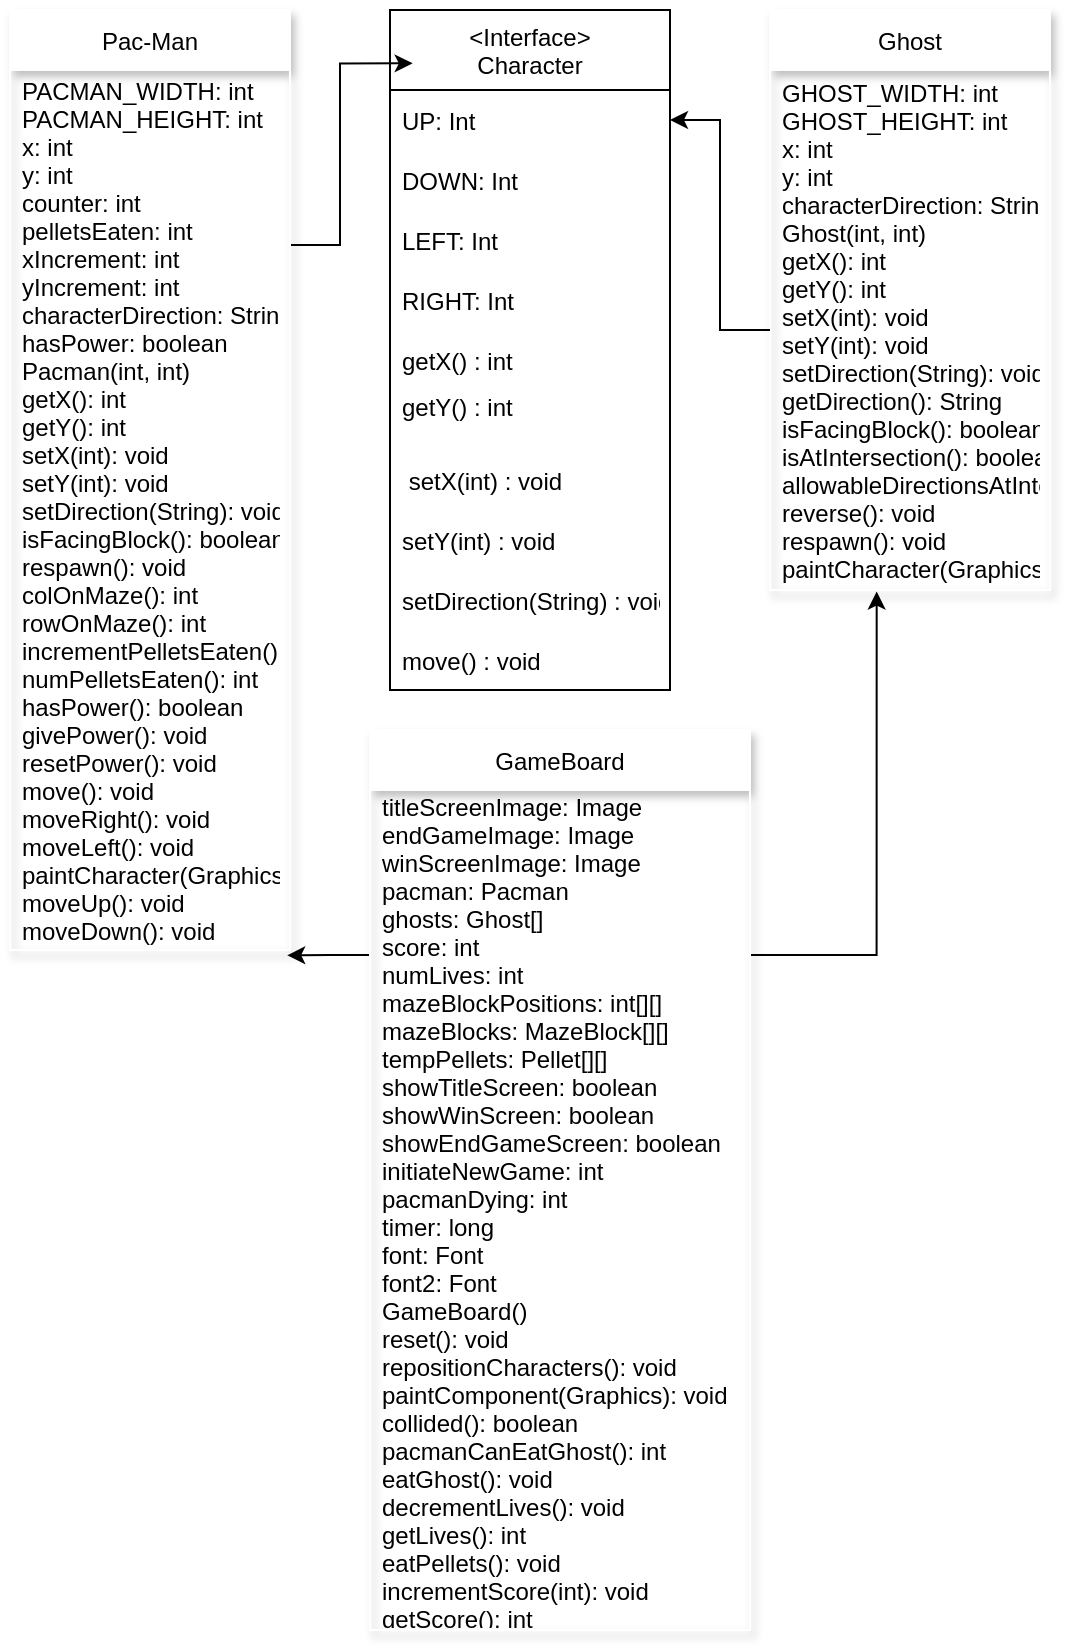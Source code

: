 <mxfile version="20.0.4" type="github">
  <diagram id="5RfQ09nLDHoiQ7gLYLLj" name="Page-1">
    <mxGraphModel dx="981" dy="446" grid="1" gridSize="10" guides="1" tooltips="1" connect="1" arrows="1" fold="1" page="1" pageScale="1" pageWidth="850" pageHeight="1100" math="0" shadow="0">
      <root>
        <mxCell id="0" />
        <mxCell id="1" parent="0" />
        <mxCell id="3GK-i9OPjYvwQAeM_BUQ-1" value="&lt;Interface&gt;&#xa;Character" style="swimlane;fontStyle=0;childLayout=stackLayout;horizontal=1;startSize=40;horizontalStack=0;resizeParent=1;resizeParentMax=0;resizeLast=0;collapsible=1;marginBottom=0;" parent="1" vertex="1">
          <mxGeometry x="230" y="40" width="140" height="340" as="geometry">
            <mxRectangle x="350" y="470" width="100" height="40" as="alternateBounds" />
          </mxGeometry>
        </mxCell>
        <mxCell id="3GK-i9OPjYvwQAeM_BUQ-2" value="UP: Int" style="text;strokeColor=none;fillColor=none;align=left;verticalAlign=middle;spacingLeft=4;spacingRight=4;overflow=hidden;points=[[0,0.5],[1,0.5]];portConstraint=eastwest;rotatable=0;" parent="3GK-i9OPjYvwQAeM_BUQ-1" vertex="1">
          <mxGeometry y="40" width="140" height="30" as="geometry" />
        </mxCell>
        <mxCell id="3GK-i9OPjYvwQAeM_BUQ-3" value="DOWN: Int" style="text;strokeColor=none;fillColor=none;align=left;verticalAlign=middle;spacingLeft=4;spacingRight=4;overflow=hidden;points=[[0,0.5],[1,0.5]];portConstraint=eastwest;rotatable=0;" parent="3GK-i9OPjYvwQAeM_BUQ-1" vertex="1">
          <mxGeometry y="70" width="140" height="30" as="geometry" />
        </mxCell>
        <mxCell id="3GK-i9OPjYvwQAeM_BUQ-4" value="LEFT: Int" style="text;strokeColor=none;fillColor=none;align=left;verticalAlign=middle;spacingLeft=4;spacingRight=4;overflow=hidden;points=[[0,0.5],[1,0.5]];portConstraint=eastwest;rotatable=0;" parent="3GK-i9OPjYvwQAeM_BUQ-1" vertex="1">
          <mxGeometry y="100" width="140" height="30" as="geometry" />
        </mxCell>
        <mxCell id="3GK-i9OPjYvwQAeM_BUQ-22" value="RIGHT: Int" style="text;strokeColor=none;fillColor=none;align=left;verticalAlign=middle;spacingLeft=4;spacingRight=4;overflow=hidden;points=[[0,0.5],[1,0.5]];portConstraint=eastwest;rotatable=0;" parent="3GK-i9OPjYvwQAeM_BUQ-1" vertex="1">
          <mxGeometry y="130" width="140" height="30" as="geometry" />
        </mxCell>
        <mxCell id="3GK-i9OPjYvwQAeM_BUQ-29" value="getX() : int" style="text;strokeColor=none;fillColor=none;align=left;verticalAlign=middle;spacingLeft=4;spacingRight=4;overflow=hidden;points=[[0,0.5],[1,0.5]];portConstraint=eastwest;rotatable=0;" parent="3GK-i9OPjYvwQAeM_BUQ-1" vertex="1">
          <mxGeometry y="160" width="140" height="30" as="geometry" />
        </mxCell>
        <mxCell id="3GK-i9OPjYvwQAeM_BUQ-33" value="getY() : int&#xa;" style="text;strokeColor=none;fillColor=none;align=left;verticalAlign=middle;spacingLeft=4;spacingRight=4;overflow=hidden;points=[[0,0.5],[1,0.5]];portConstraint=eastwest;rotatable=0;" parent="3GK-i9OPjYvwQAeM_BUQ-1" vertex="1">
          <mxGeometry y="190" width="140" height="30" as="geometry" />
        </mxCell>
        <mxCell id="3GK-i9OPjYvwQAeM_BUQ-32" value=" setX(int) : void" style="text;strokeColor=none;fillColor=none;align=left;verticalAlign=middle;spacingLeft=4;spacingRight=4;overflow=hidden;points=[[0,0.5],[1,0.5]];portConstraint=eastwest;rotatable=0;" parent="3GK-i9OPjYvwQAeM_BUQ-1" vertex="1">
          <mxGeometry y="220" width="140" height="30" as="geometry" />
        </mxCell>
        <mxCell id="3GK-i9OPjYvwQAeM_BUQ-31" value="setY(int) : void" style="text;strokeColor=none;fillColor=none;align=left;verticalAlign=middle;spacingLeft=4;spacingRight=4;overflow=hidden;points=[[0,0.5],[1,0.5]];portConstraint=eastwest;rotatable=0;" parent="3GK-i9OPjYvwQAeM_BUQ-1" vertex="1">
          <mxGeometry y="250" width="140" height="30" as="geometry" />
        </mxCell>
        <mxCell id="3GK-i9OPjYvwQAeM_BUQ-30" value="setDirection(String) : void" style="text;strokeColor=none;fillColor=none;align=left;verticalAlign=middle;spacingLeft=4;spacingRight=4;overflow=hidden;points=[[0,0.5],[1,0.5]];portConstraint=eastwest;rotatable=0;" parent="3GK-i9OPjYvwQAeM_BUQ-1" vertex="1">
          <mxGeometry y="280" width="140" height="30" as="geometry" />
        </mxCell>
        <mxCell id="3GK-i9OPjYvwQAeM_BUQ-34" value="move() : void" style="text;strokeColor=none;fillColor=none;align=left;verticalAlign=middle;spacingLeft=4;spacingRight=4;overflow=hidden;points=[[0,0.5],[1,0.5]];portConstraint=eastwest;rotatable=0;" parent="3GK-i9OPjYvwQAeM_BUQ-1" vertex="1">
          <mxGeometry y="310" width="140" height="30" as="geometry" />
        </mxCell>
        <mxCell id="3GK-i9OPjYvwQAeM_BUQ-46" style="edgeStyle=orthogonalEdgeStyle;rounded=0;orthogonalLoop=1;jettySize=auto;html=1;exitX=1;exitY=0.25;exitDx=0;exitDy=0;entryX=0.081;entryY=-0.444;entryDx=0;entryDy=0;entryPerimeter=0;" parent="1" source="3GK-i9OPjYvwQAeM_BUQ-35" target="3GK-i9OPjYvwQAeM_BUQ-2" edge="1">
          <mxGeometry relative="1" as="geometry" />
        </mxCell>
        <mxCell id="3GK-i9OPjYvwQAeM_BUQ-35" value="Pac-Man" style="swimlane;fontStyle=0;childLayout=stackLayout;horizontal=1;startSize=30;horizontalStack=0;resizeParent=1;resizeParentMax=0;resizeLast=0;collapsible=1;marginBottom=0;shadow=1;strokeColor=#FFFFFF;" parent="1" vertex="1">
          <mxGeometry x="40" y="40" width="140" height="470" as="geometry" />
        </mxCell>
        <mxCell id="3GK-i9OPjYvwQAeM_BUQ-36" value="PACMAN_WIDTH: int&#xa;PACMAN_HEIGHT: int&#xa;x: int&#xa;y: int&#xa;counter: int&#xa;pelletsEaten: int&#xa;xIncrement: int&#xa;yIncrement: int&#xa;characterDirection: String&#xa;hasPower: boolean&#xa;Pacman(int, int)&#xa;getX(): int&#xa;getY(): int&#xa;setX(int): void&#xa;setY(int): void&#xa;setDirection(String): void&#xa;isFacingBlock(): boolean&#xa;respawn(): void&#xa;colOnMaze(): int&#xa;rowOnMaze(): int&#xa;incrementPelletsEaten(): void&#xa;numPelletsEaten(): int&#xa;hasPower(): boolean&#xa;givePower(): void&#xa;resetPower(): void&#xa;move(): void&#xa;moveRight(): void&#xa;moveLeft(): void&#xa;paintCharacter(Graphics): void&#xa;moveUp(): void&#xa;moveDown(): void" style="text;strokeColor=none;fillColor=none;align=left;verticalAlign=middle;spacingLeft=4;spacingRight=4;overflow=hidden;points=[[0,0.5],[1,0.5]];portConstraint=eastwest;rotatable=0;shadow=1;" parent="3GK-i9OPjYvwQAeM_BUQ-35" vertex="1">
          <mxGeometry y="30" width="140" height="440" as="geometry" />
        </mxCell>
        <mxCell id="3GK-i9OPjYvwQAeM_BUQ-39" value="Ghost" style="swimlane;fontStyle=0;childLayout=stackLayout;horizontal=1;startSize=30;horizontalStack=0;resizeParent=1;resizeParentMax=0;resizeLast=0;collapsible=1;marginBottom=0;shadow=1;strokeColor=#FFFFFF;" parent="1" vertex="1">
          <mxGeometry x="420" y="40" width="140" height="290" as="geometry" />
        </mxCell>
        <mxCell id="3GK-i9OPjYvwQAeM_BUQ-40" value="GHOST_WIDTH: int&#xa;GHOST_HEIGHT: int&#xa;x: int&#xa;y: int&#xa;characterDirection: String&#xa;Ghost(int, int)&#xa;getX(): int&#xa;getY(): int&#xa;setX(int): void&#xa;setY(int): void&#xa;setDirection(String): void&#xa;getDirection(): String&#xa;isFacingBlock(): boolean&#xa;isAtIntersection(): boolean&#xa;allowableDirectionsAtIntersection: ArrayList&lt;String&gt;&#xa;reverse(): void&#xa;respawn(): void&#xa;paintCharacter(Graphics): void" style="text;strokeColor=none;fillColor=none;align=left;verticalAlign=middle;spacingLeft=4;spacingRight=4;overflow=hidden;points=[[0,0.5],[1,0.5]];portConstraint=eastwest;rotatable=0;shadow=1;" parent="3GK-i9OPjYvwQAeM_BUQ-39" vertex="1">
          <mxGeometry y="30" width="140" height="260" as="geometry" />
        </mxCell>
        <mxCell id="3GK-i9OPjYvwQAeM_BUQ-47" style="edgeStyle=orthogonalEdgeStyle;rounded=0;orthogonalLoop=1;jettySize=auto;html=1;exitX=0;exitY=0.5;exitDx=0;exitDy=0;entryX=1;entryY=0.5;entryDx=0;entryDy=0;" parent="1" source="3GK-i9OPjYvwQAeM_BUQ-40" target="3GK-i9OPjYvwQAeM_BUQ-2" edge="1">
          <mxGeometry relative="1" as="geometry" />
        </mxCell>
        <mxCell id="sv__b_PL-ap2qdAAsXdw-6" style="edgeStyle=orthogonalEdgeStyle;rounded=0;orthogonalLoop=1;jettySize=auto;html=1;exitX=1;exitY=0.25;exitDx=0;exitDy=0;entryX=0.381;entryY=1.003;entryDx=0;entryDy=0;entryPerimeter=0;" edge="1" parent="1" source="sv__b_PL-ap2qdAAsXdw-1" target="3GK-i9OPjYvwQAeM_BUQ-40">
          <mxGeometry relative="1" as="geometry" />
        </mxCell>
        <mxCell id="sv__b_PL-ap2qdAAsXdw-7" style="edgeStyle=orthogonalEdgeStyle;rounded=0;orthogonalLoop=1;jettySize=auto;html=1;exitX=0;exitY=0.25;exitDx=0;exitDy=0;entryX=0.99;entryY=1.006;entryDx=0;entryDy=0;entryPerimeter=0;" edge="1" parent="1" source="sv__b_PL-ap2qdAAsXdw-1" target="3GK-i9OPjYvwQAeM_BUQ-36">
          <mxGeometry relative="1" as="geometry" />
        </mxCell>
        <mxCell id="sv__b_PL-ap2qdAAsXdw-1" value="GameBoard" style="swimlane;fontStyle=0;childLayout=stackLayout;horizontal=1;startSize=30;horizontalStack=0;resizeParent=1;resizeParentMax=0;resizeLast=0;collapsible=1;marginBottom=0;shadow=1;strokeColor=#FFFFFF;" vertex="1" parent="1">
          <mxGeometry x="220" y="400" width="190" height="450" as="geometry" />
        </mxCell>
        <mxCell id="sv__b_PL-ap2qdAAsXdw-2" value="titleScreenImage: Image&#xa;endGameImage: Image&#xa;winScreenImage: Image&#xa;pacman: Pacman&#xa;ghosts: Ghost[]&#xa;score: int&#xa;numLives: int&#xa;mazeBlockPositions: int[][]&#xa;mazeBlocks: MazeBlock[][]&#xa;tempPellets: Pellet[][]&#xa;showTitleScreen: boolean&#xa;showWinScreen: boolean&#xa;showEndGameScreen: boolean&#xa;initiateNewGame: int&#xa;pacmanDying: int&#xa;timer: long&#xa;font: Font&#xa;font2: Font&#xa;GameBoard()&#xa;reset(): void&#xa;repositionCharacters(): void&#xa;paintComponent(Graphics): void&#xa;collided(): boolean&#xa;pacmanCanEatGhost(): int&#xa;eatGhost(): void&#xa;decrementLives(): void&#xa;getLives(): int &#xa;eatPellets(): void&#xa;incrementScore(int): void&#xa;getScore(): int" style="text;strokeColor=none;fillColor=none;align=left;verticalAlign=middle;spacingLeft=4;spacingRight=4;overflow=hidden;points=[[0,0.5],[1,0.5]];portConstraint=eastwest;rotatable=0;shadow=1;" vertex="1" parent="sv__b_PL-ap2qdAAsXdw-1">
          <mxGeometry y="30" width="190" height="420" as="geometry" />
        </mxCell>
      </root>
    </mxGraphModel>
  </diagram>
</mxfile>
